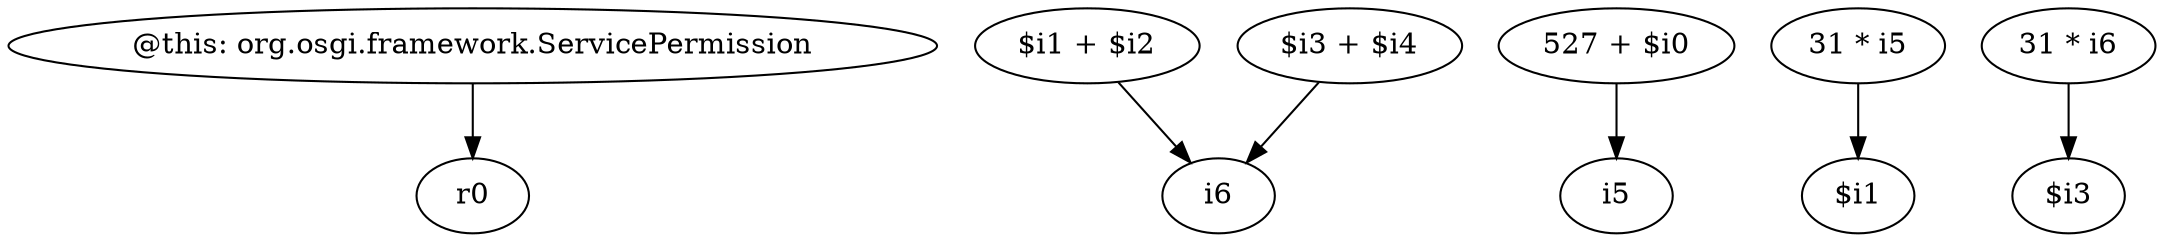 digraph g {
0[label="@this: org.osgi.framework.ServicePermission"]
1[label="r0"]
0->1[label=""]
2[label="$i1 + $i2"]
3[label="i6"]
2->3[label=""]
4[label="527 + $i0"]
5[label="i5"]
4->5[label=""]
6[label="31 * i5"]
7[label="$i1"]
6->7[label=""]
8[label="$i3 + $i4"]
8->3[label=""]
9[label="31 * i6"]
10[label="$i3"]
9->10[label=""]
}